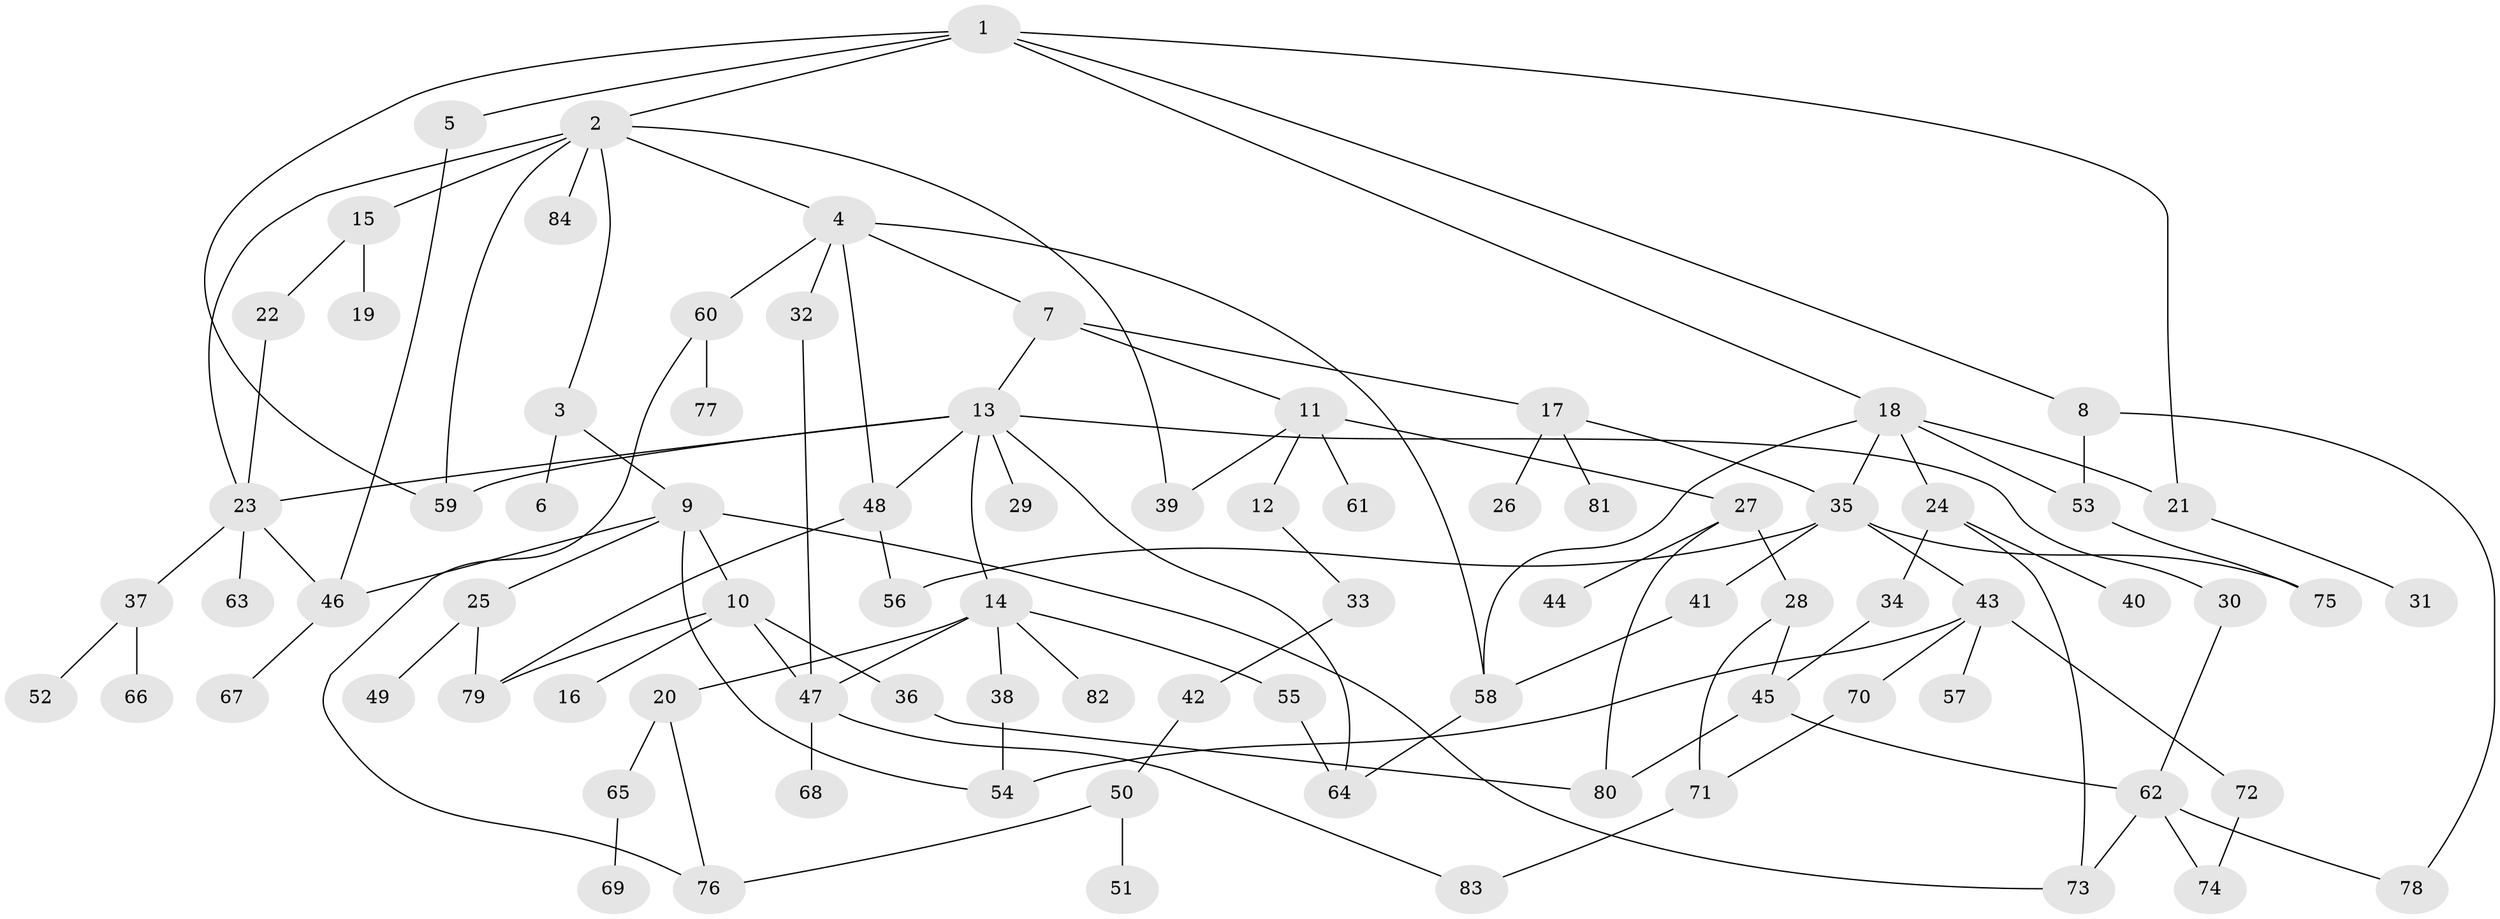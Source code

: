 // Generated by graph-tools (version 1.1) at 2025/34/03/09/25 02:34:17]
// undirected, 84 vertices, 118 edges
graph export_dot {
graph [start="1"]
  node [color=gray90,style=filled];
  1;
  2;
  3;
  4;
  5;
  6;
  7;
  8;
  9;
  10;
  11;
  12;
  13;
  14;
  15;
  16;
  17;
  18;
  19;
  20;
  21;
  22;
  23;
  24;
  25;
  26;
  27;
  28;
  29;
  30;
  31;
  32;
  33;
  34;
  35;
  36;
  37;
  38;
  39;
  40;
  41;
  42;
  43;
  44;
  45;
  46;
  47;
  48;
  49;
  50;
  51;
  52;
  53;
  54;
  55;
  56;
  57;
  58;
  59;
  60;
  61;
  62;
  63;
  64;
  65;
  66;
  67;
  68;
  69;
  70;
  71;
  72;
  73;
  74;
  75;
  76;
  77;
  78;
  79;
  80;
  81;
  82;
  83;
  84;
  1 -- 2;
  1 -- 5;
  1 -- 8;
  1 -- 18;
  1 -- 21;
  1 -- 59;
  2 -- 3;
  2 -- 4;
  2 -- 15;
  2 -- 39;
  2 -- 59;
  2 -- 84;
  2 -- 23;
  3 -- 6;
  3 -- 9;
  4 -- 7;
  4 -- 32;
  4 -- 60;
  4 -- 58;
  4 -- 48;
  5 -- 46;
  7 -- 11;
  7 -- 13;
  7 -- 17;
  8 -- 53;
  8 -- 78;
  9 -- 10;
  9 -- 25;
  9 -- 54;
  9 -- 73;
  9 -- 46;
  10 -- 16;
  10 -- 36;
  10 -- 47;
  10 -- 79;
  11 -- 12;
  11 -- 27;
  11 -- 61;
  11 -- 39;
  12 -- 33;
  13 -- 14;
  13 -- 23;
  13 -- 29;
  13 -- 30;
  13 -- 48;
  13 -- 64;
  13 -- 59;
  14 -- 20;
  14 -- 38;
  14 -- 55;
  14 -- 82;
  14 -- 47;
  15 -- 19;
  15 -- 22;
  17 -- 26;
  17 -- 35;
  17 -- 81;
  18 -- 24;
  18 -- 21;
  18 -- 35;
  18 -- 53;
  18 -- 58;
  20 -- 65;
  20 -- 76;
  21 -- 31;
  22 -- 23;
  23 -- 37;
  23 -- 46;
  23 -- 63;
  24 -- 34;
  24 -- 40;
  24 -- 73;
  25 -- 49;
  25 -- 79;
  27 -- 28;
  27 -- 44;
  27 -- 80;
  28 -- 45;
  28 -- 71;
  30 -- 62;
  32 -- 47;
  33 -- 42;
  34 -- 45;
  35 -- 41;
  35 -- 43;
  35 -- 75;
  35 -- 56;
  36 -- 80;
  37 -- 52;
  37 -- 66;
  38 -- 54;
  41 -- 58;
  42 -- 50;
  43 -- 57;
  43 -- 70;
  43 -- 72;
  43 -- 54;
  45 -- 80;
  45 -- 62;
  46 -- 67;
  47 -- 68;
  47 -- 83;
  48 -- 56;
  48 -- 79;
  50 -- 51;
  50 -- 76;
  53 -- 75;
  55 -- 64;
  58 -- 64;
  60 -- 77;
  60 -- 76;
  62 -- 74;
  62 -- 78;
  62 -- 73;
  65 -- 69;
  70 -- 71;
  71 -- 83;
  72 -- 74;
}
